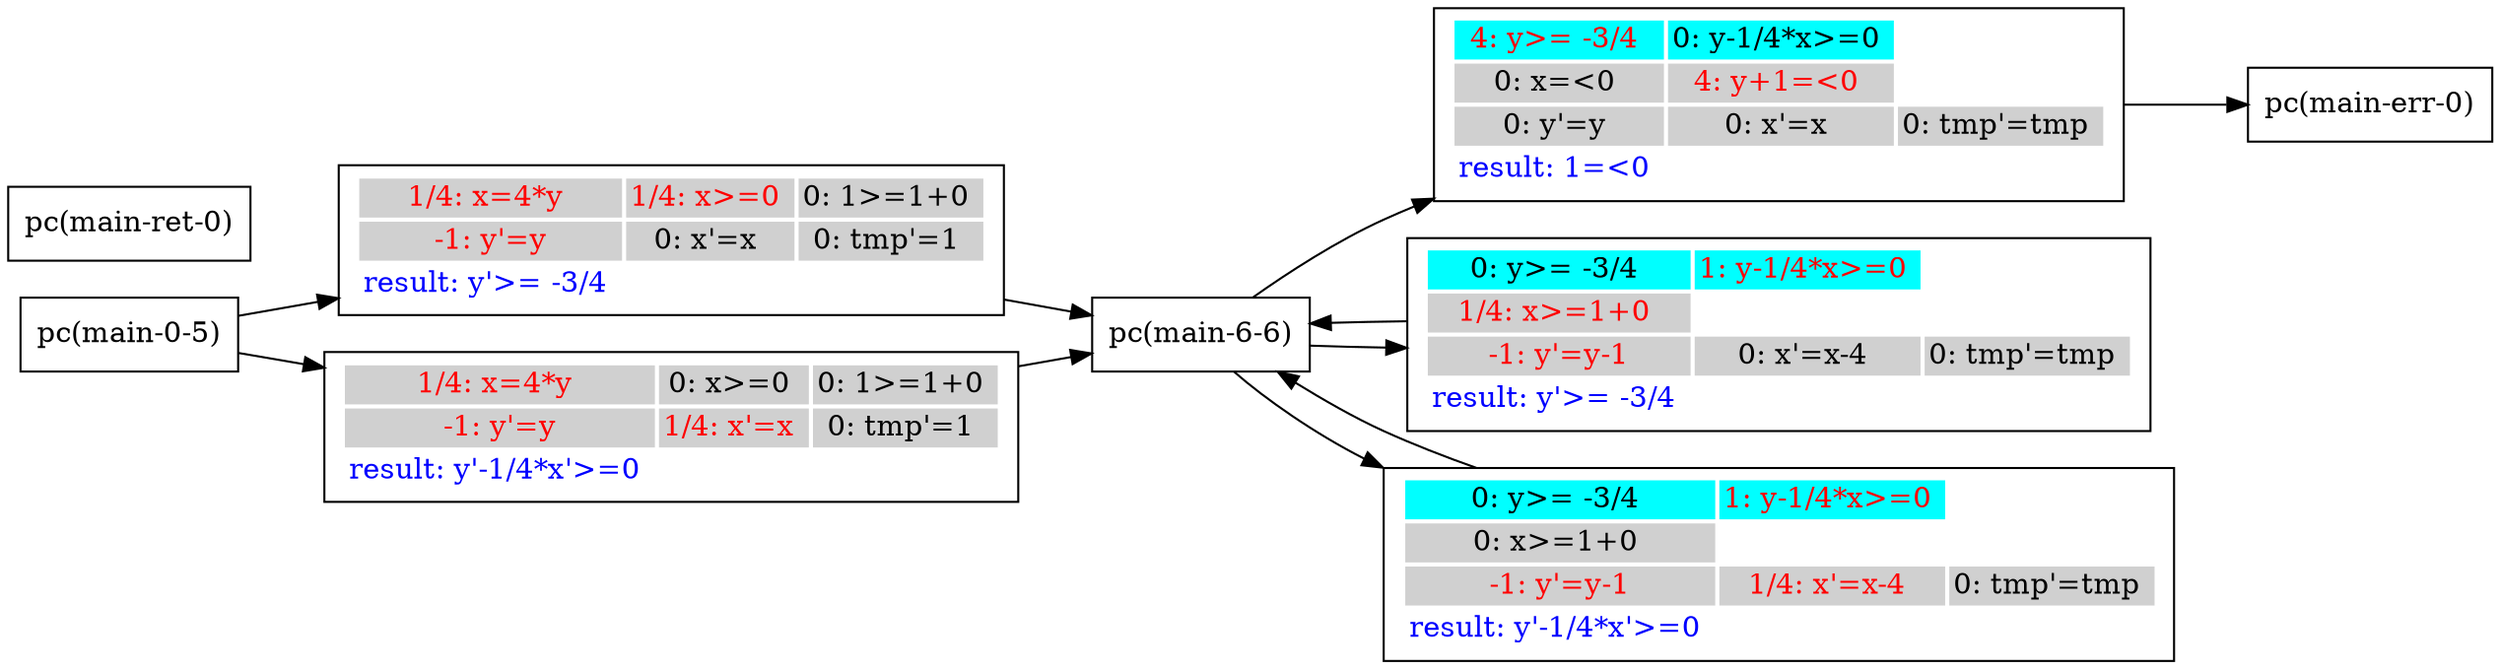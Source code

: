 digraph G {
 rankdir=LR 
 node [shape=box]
N1 [label="pc(main-0-5)"];
N3 [label="pc(main-6-6)"];
N5 [label="pc(main-err-0)"];
N7 [label="pc(main-ret-0)"];
N3 -> A1A0 ;
A1A0 -> N5 ;
A1A0 [ label=<<TABLE border="0"><TR><TD bgcolor = "#00FFFF"><FONT COLOR="red">4: y&#062;= -3/4 </FONT></TD><TD bgcolor = "#00FFFF"><FONT COLOR="black">0: y-1/4*x&#062;=0 </FONT></TD></TR><TR><TD bgcolor = "#D0D0D0"><FONT COLOR="black">0: x=&#060;0 </FONT></TD><TD bgcolor = "#D0D0D0"><FONT COLOR="red">4: y+1=&#060;0 </FONT></TD></TR><TR><TD bgcolor = "#D0D0D0"><FONT COLOR="black">0: y'=y </FONT></TD><TD bgcolor = "#D0D0D0"><FONT COLOR="black">0: x'=x </FONT></TD><TD bgcolor = "#D0D0D0"><FONT COLOR="black">0: tmp'=tmp </FONT></TD></TR><TR><TD bgcolor = "white"><FONT COLOR="blue">result: 1=&#060;0 </FONT></TD></TR></TABLE>>];
N3 -> A2A0 ;
A2A0 -> N3 ;
A2A0 [ label=<<TABLE border="0"><TR><TD bgcolor = "#00FFFF"><FONT COLOR="black">0: y&#062;= -3/4 </FONT></TD><TD bgcolor = "#00FFFF"><FONT COLOR="red">1: y-1/4*x&#062;=0 </FONT></TD></TR><TR><TD bgcolor = "#D0D0D0"><FONT COLOR="red">1/4: x&#062;=1+0 </FONT></TD></TR><TR><TD bgcolor = "#D0D0D0"><FONT COLOR="red"> -1: y'=y-1 </FONT></TD><TD bgcolor = "#D0D0D0"><FONT COLOR="black">0: x'=x-4 </FONT></TD><TD bgcolor = "#D0D0D0"><FONT COLOR="black">0: tmp'=tmp </FONT></TD></TR><TR><TD bgcolor = "white"><FONT COLOR="blue">result: y'&#062;= -3/4 </FONT></TD></TR></TABLE>>];
N3 -> A2A1 ;
A2A1 -> N3 ;
A2A1 [ label=<<TABLE border="0"><TR><TD bgcolor = "#00FFFF"><FONT COLOR="black">0: y&#062;= -3/4 </FONT></TD><TD bgcolor = "#00FFFF"><FONT COLOR="red">1: y-1/4*x&#062;=0 </FONT></TD></TR><TR><TD bgcolor = "#D0D0D0"><FONT COLOR="black">0: x&#062;=1+0 </FONT></TD></TR><TR><TD bgcolor = "#D0D0D0"><FONT COLOR="red"> -1: y'=y-1 </FONT></TD><TD bgcolor = "#D0D0D0"><FONT COLOR="red">1/4: x'=x-4 </FONT></TD><TD bgcolor = "#D0D0D0"><FONT COLOR="black">0: tmp'=tmp </FONT></TD></TR><TR><TD bgcolor = "white"><FONT COLOR="blue">result: y'-1/4*x'&#062;=0 </FONT></TD></TR></TABLE>>];
N1 -> A3A0 ;
A3A0 -> N3 ;
A3A0 [ label=<<TABLE border="0"><TR><TD bgcolor = "#D0D0D0"><FONT COLOR="red">1/4: x=4*y </FONT></TD><TD bgcolor = "#D0D0D0"><FONT COLOR="red">1/4: x&#062;=0 </FONT></TD><TD bgcolor = "#D0D0D0"><FONT COLOR="black">0: 1&#062;=1+0 </FONT></TD></TR><TR><TD bgcolor = "#D0D0D0"><FONT COLOR="red"> -1: y'=y </FONT></TD><TD bgcolor = "#D0D0D0"><FONT COLOR="black">0: x'=x </FONT></TD><TD bgcolor = "#D0D0D0"><FONT COLOR="black">0: tmp'=1 </FONT></TD></TR><TR><TD bgcolor = "white"><FONT COLOR="blue">result: y'&#062;= -3/4 </FONT></TD></TR></TABLE>>];
N1 -> A3A1 ;
A3A1 -> N3 ;
A3A1 [ label=<<TABLE border="0"><TR><TD bgcolor = "#D0D0D0"><FONT COLOR="red">1/4: x=4*y </FONT></TD><TD bgcolor = "#D0D0D0"><FONT COLOR="black">0: x&#062;=0 </FONT></TD><TD bgcolor = "#D0D0D0"><FONT COLOR="black">0: 1&#062;=1+0 </FONT></TD></TR><TR><TD bgcolor = "#D0D0D0"><FONT COLOR="red"> -1: y'=y </FONT></TD><TD bgcolor = "#D0D0D0"><FONT COLOR="red">1/4: x'=x </FONT></TD><TD bgcolor = "#D0D0D0"><FONT COLOR="black">0: tmp'=1 </FONT></TD></TR><TR><TD bgcolor = "white"><FONT COLOR="blue">result: y'-1/4*x'&#062;=0 </FONT></TD></TR></TABLE>>];
}
